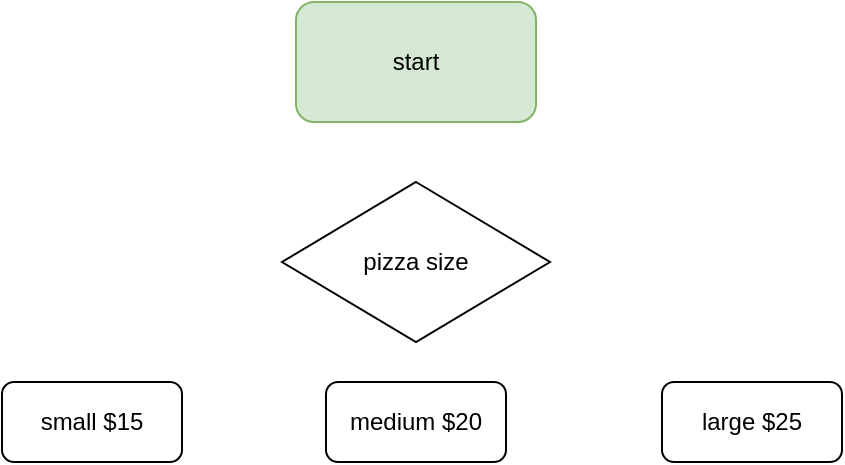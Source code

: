 <mxfile version="14.5.6" type="github">
  <diagram id="8gn3L7DyTsAorE4dcsiM" name="Page-1">
    <mxGraphModel dx="1554" dy="897" grid="1" gridSize="10" guides="1" tooltips="1" connect="1" arrows="1" fold="1" page="1" pageScale="1" pageWidth="827" pageHeight="1169" math="0" shadow="0">
      <root>
        <mxCell id="0" />
        <mxCell id="1" parent="0" />
        <mxCell id="rX1-UMf0qF5o1k1JOuGh-1" value="start" style="rounded=1;whiteSpace=wrap;html=1;fillColor=#d5e8d4;strokeColor=#82b366;" vertex="1" parent="1">
          <mxGeometry x="337" y="50" width="120" height="60" as="geometry" />
        </mxCell>
        <mxCell id="rX1-UMf0qF5o1k1JOuGh-2" value="pizza size" style="rhombus;whiteSpace=wrap;html=1;" vertex="1" parent="1">
          <mxGeometry x="330" y="140" width="134" height="80" as="geometry" />
        </mxCell>
        <mxCell id="rX1-UMf0qF5o1k1JOuGh-3" value="small $15" style="rounded=1;whiteSpace=wrap;html=1;" vertex="1" parent="1">
          <mxGeometry x="190" y="240" width="90" height="40" as="geometry" />
        </mxCell>
        <mxCell id="rX1-UMf0qF5o1k1JOuGh-4" value="large $25" style="rounded=1;whiteSpace=wrap;html=1;" vertex="1" parent="1">
          <mxGeometry x="520" y="240" width="90" height="40" as="geometry" />
        </mxCell>
        <mxCell id="rX1-UMf0qF5o1k1JOuGh-5" value="medium $20" style="rounded=1;whiteSpace=wrap;html=1;" vertex="1" parent="1">
          <mxGeometry x="352" y="240" width="90" height="40" as="geometry" />
        </mxCell>
      </root>
    </mxGraphModel>
  </diagram>
</mxfile>
